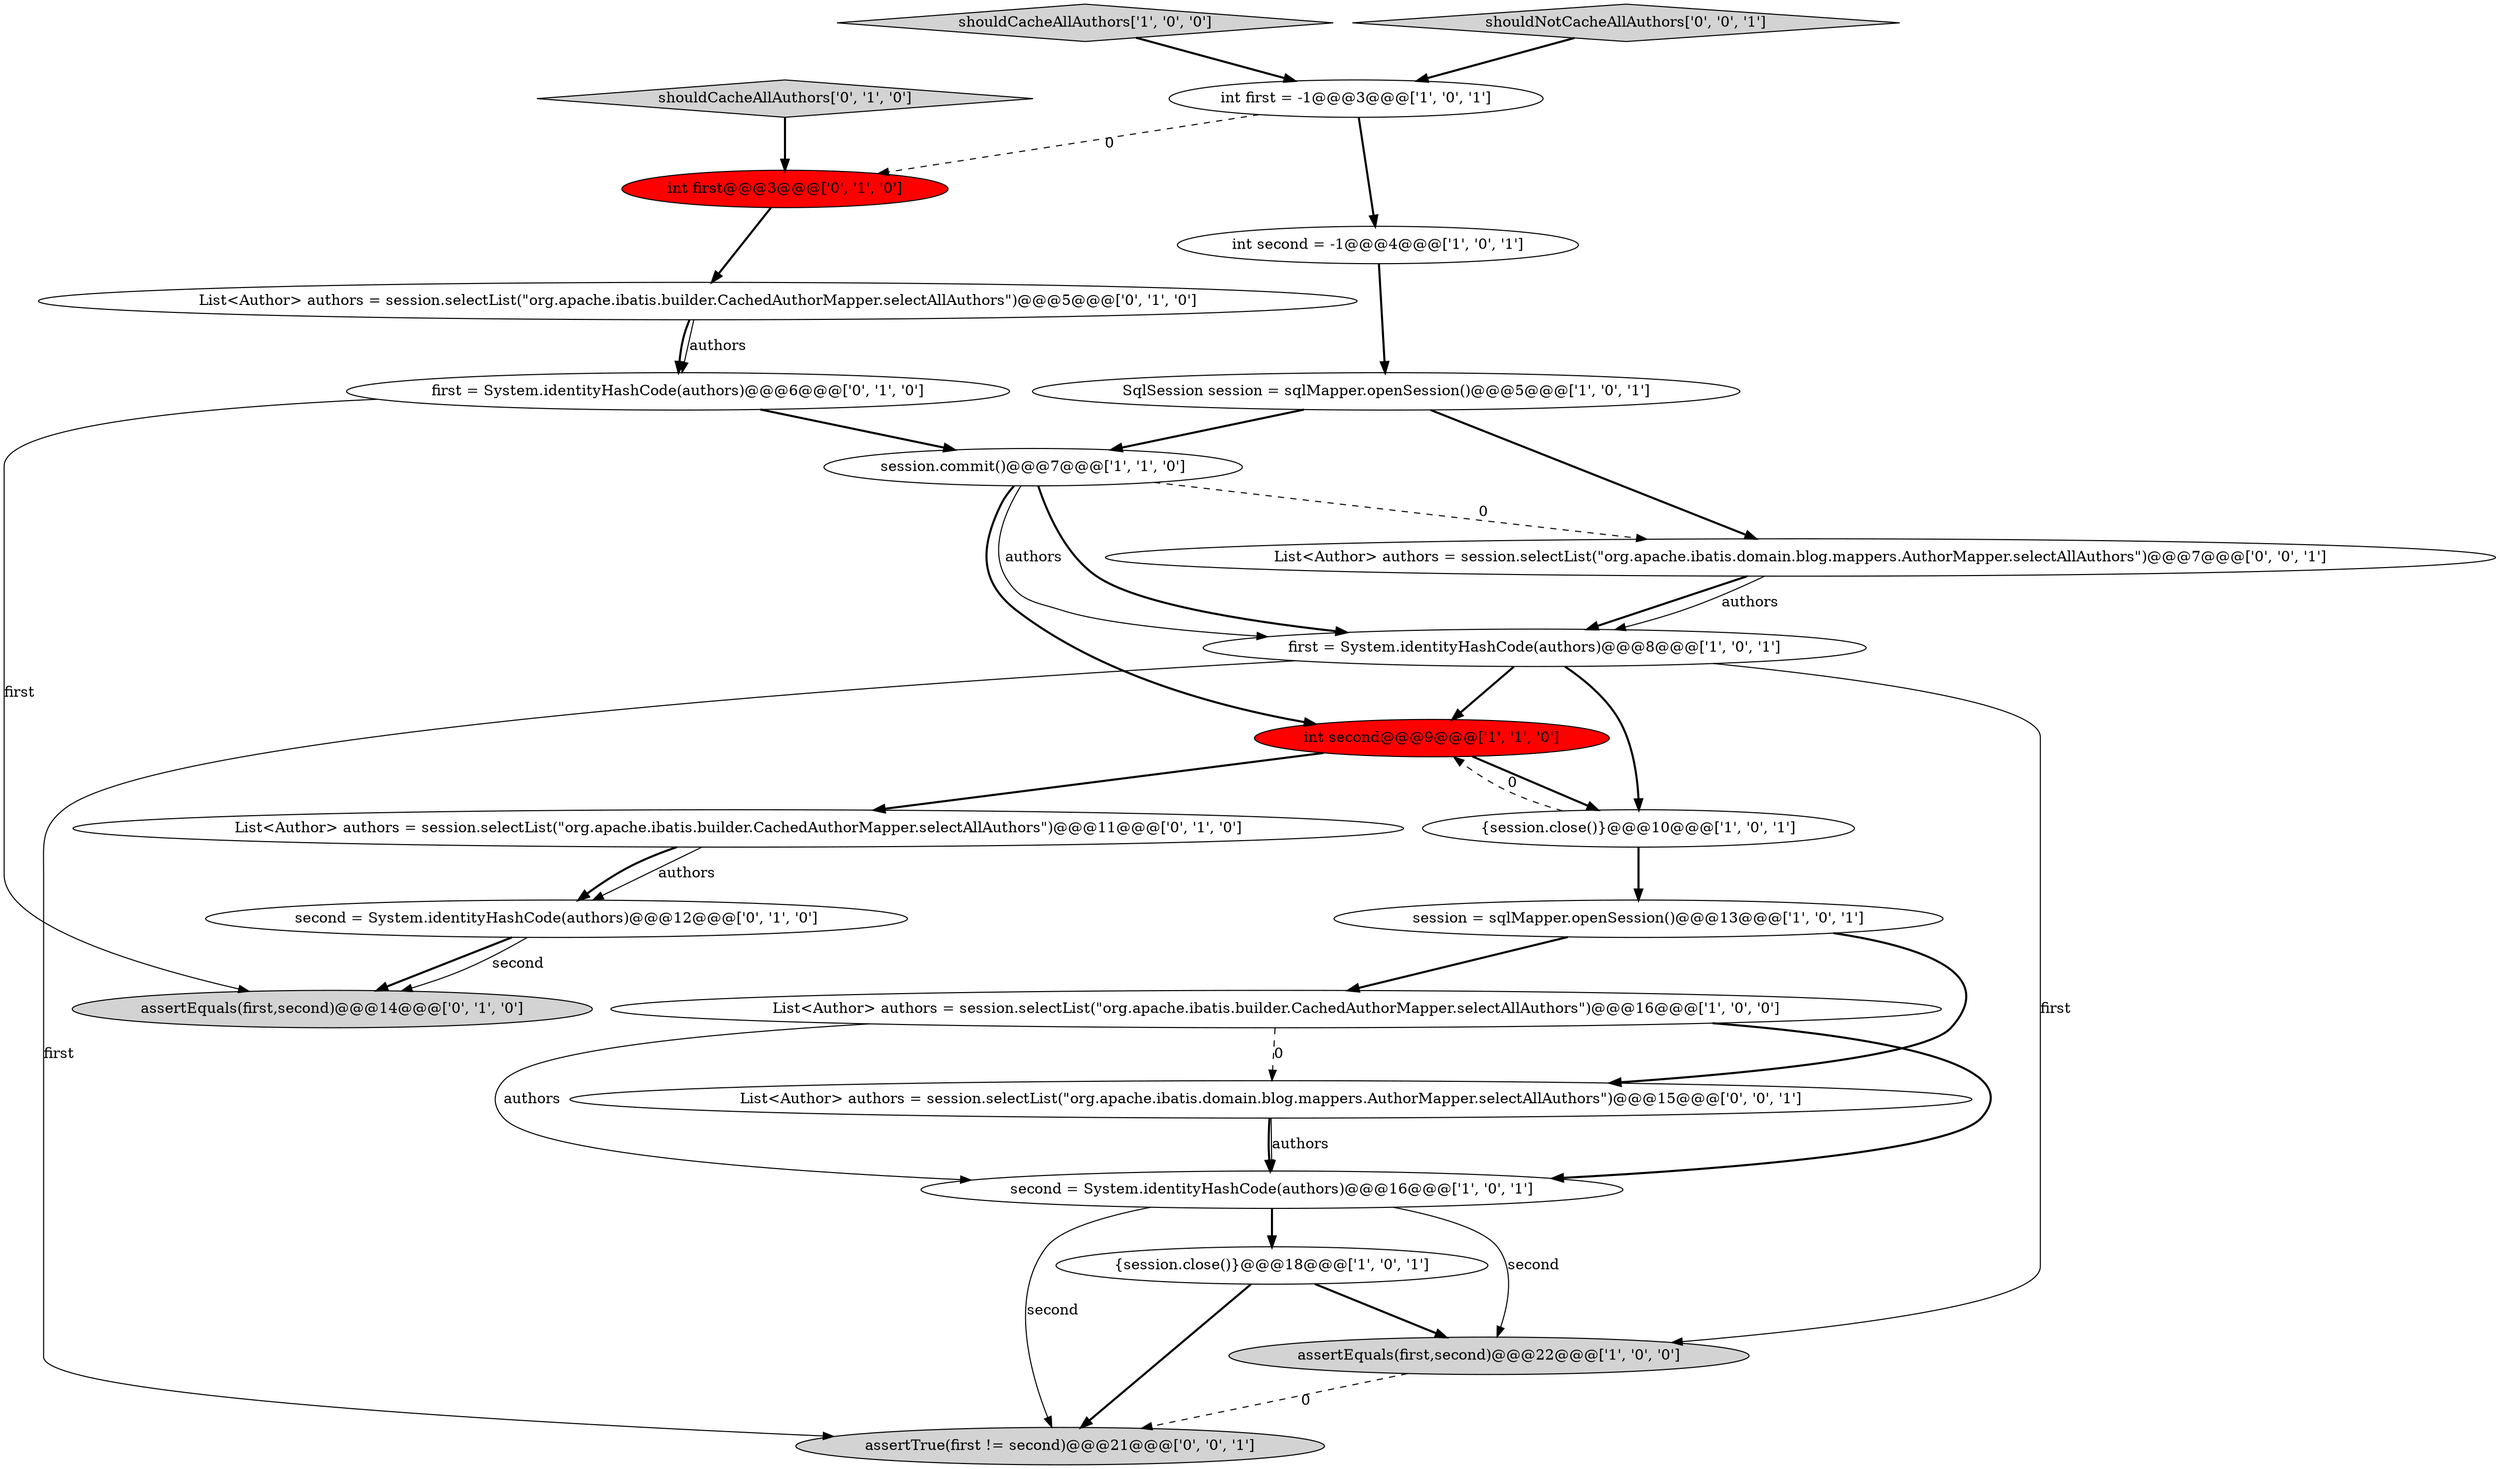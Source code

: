 digraph {
4 [style = filled, label = "second = System.identityHashCode(authors)@@@16@@@['1', '0', '1']", fillcolor = white, shape = ellipse image = "AAA0AAABBB1BBB"];
10 [style = filled, label = "int second@@@9@@@['1', '1', '0']", fillcolor = red, shape = ellipse image = "AAA1AAABBB1BBB"];
6 [style = filled, label = "int second = -1@@@4@@@['1', '0', '1']", fillcolor = white, shape = ellipse image = "AAA0AAABBB1BBB"];
1 [style = filled, label = "{session.close()}@@@18@@@['1', '0', '1']", fillcolor = white, shape = ellipse image = "AAA0AAABBB1BBB"];
18 [style = filled, label = "List<Author> authors = session.selectList(\"org.apache.ibatis.builder.CachedAuthorMapper.selectAllAuthors\")@@@5@@@['0', '1', '0']", fillcolor = white, shape = ellipse image = "AAA0AAABBB2BBB"];
8 [style = filled, label = "int first = -1@@@3@@@['1', '0', '1']", fillcolor = white, shape = ellipse image = "AAA0AAABBB1BBB"];
22 [style = filled, label = "assertTrue(first != second)@@@21@@@['0', '0', '1']", fillcolor = lightgray, shape = ellipse image = "AAA0AAABBB3BBB"];
15 [style = filled, label = "shouldCacheAllAuthors['0', '1', '0']", fillcolor = lightgray, shape = diamond image = "AAA0AAABBB2BBB"];
16 [style = filled, label = "second = System.identityHashCode(authors)@@@12@@@['0', '1', '0']", fillcolor = white, shape = ellipse image = "AAA0AAABBB2BBB"];
2 [style = filled, label = "first = System.identityHashCode(authors)@@@8@@@['1', '0', '1']", fillcolor = white, shape = ellipse image = "AAA0AAABBB1BBB"];
5 [style = filled, label = "SqlSession session = sqlMapper.openSession()@@@5@@@['1', '0', '1']", fillcolor = white, shape = ellipse image = "AAA0AAABBB1BBB"];
11 [style = filled, label = "session.commit()@@@7@@@['1', '1', '0']", fillcolor = white, shape = ellipse image = "AAA0AAABBB1BBB"];
13 [style = filled, label = "int first@@@3@@@['0', '1', '0']", fillcolor = red, shape = ellipse image = "AAA1AAABBB2BBB"];
21 [style = filled, label = "List<Author> authors = session.selectList(\"org.apache.ibatis.domain.blog.mappers.AuthorMapper.selectAllAuthors\")@@@7@@@['0', '0', '1']", fillcolor = white, shape = ellipse image = "AAA0AAABBB3BBB"];
12 [style = filled, label = "assertEquals(first,second)@@@22@@@['1', '0', '0']", fillcolor = lightgray, shape = ellipse image = "AAA0AAABBB1BBB"];
0 [style = filled, label = "List<Author> authors = session.selectList(\"org.apache.ibatis.builder.CachedAuthorMapper.selectAllAuthors\")@@@16@@@['1', '0', '0']", fillcolor = white, shape = ellipse image = "AAA0AAABBB1BBB"];
7 [style = filled, label = "session = sqlMapper.openSession()@@@13@@@['1', '0', '1']", fillcolor = white, shape = ellipse image = "AAA0AAABBB1BBB"];
17 [style = filled, label = "first = System.identityHashCode(authors)@@@6@@@['0', '1', '0']", fillcolor = white, shape = ellipse image = "AAA0AAABBB2BBB"];
9 [style = filled, label = "shouldCacheAllAuthors['1', '0', '0']", fillcolor = lightgray, shape = diamond image = "AAA0AAABBB1BBB"];
23 [style = filled, label = "shouldNotCacheAllAuthors['0', '0', '1']", fillcolor = lightgray, shape = diamond image = "AAA0AAABBB3BBB"];
3 [style = filled, label = "{session.close()}@@@10@@@['1', '0', '1']", fillcolor = white, shape = ellipse image = "AAA0AAABBB1BBB"];
19 [style = filled, label = "assertEquals(first,second)@@@14@@@['0', '1', '0']", fillcolor = lightgray, shape = ellipse image = "AAA0AAABBB2BBB"];
14 [style = filled, label = "List<Author> authors = session.selectList(\"org.apache.ibatis.builder.CachedAuthorMapper.selectAllAuthors\")@@@11@@@['0', '1', '0']", fillcolor = white, shape = ellipse image = "AAA0AAABBB2BBB"];
20 [style = filled, label = "List<Author> authors = session.selectList(\"org.apache.ibatis.domain.blog.mappers.AuthorMapper.selectAllAuthors\")@@@15@@@['0', '0', '1']", fillcolor = white, shape = ellipse image = "AAA0AAABBB3BBB"];
18->17 [style = solid, label="authors"];
14->16 [style = bold, label=""];
14->16 [style = solid, label="authors"];
11->2 [style = solid, label="authors"];
17->19 [style = solid, label="first"];
15->13 [style = bold, label=""];
10->14 [style = bold, label=""];
2->3 [style = bold, label=""];
18->17 [style = bold, label=""];
10->3 [style = bold, label=""];
2->12 [style = solid, label="first"];
8->6 [style = bold, label=""];
7->0 [style = bold, label=""];
7->20 [style = bold, label=""];
23->8 [style = bold, label=""];
16->19 [style = bold, label=""];
2->10 [style = bold, label=""];
9->8 [style = bold, label=""];
0->20 [style = dashed, label="0"];
16->19 [style = solid, label="second"];
11->2 [style = bold, label=""];
20->4 [style = bold, label=""];
21->2 [style = bold, label=""];
8->13 [style = dashed, label="0"];
1->22 [style = bold, label=""];
5->21 [style = bold, label=""];
4->22 [style = solid, label="second"];
6->5 [style = bold, label=""];
21->2 [style = solid, label="authors"];
3->7 [style = bold, label=""];
0->4 [style = bold, label=""];
11->10 [style = bold, label=""];
12->22 [style = dashed, label="0"];
1->12 [style = bold, label=""];
5->11 [style = bold, label=""];
4->1 [style = bold, label=""];
0->4 [style = solid, label="authors"];
3->10 [style = dashed, label="0"];
4->12 [style = solid, label="second"];
2->22 [style = solid, label="first"];
20->4 [style = solid, label="authors"];
13->18 [style = bold, label=""];
17->11 [style = bold, label=""];
11->21 [style = dashed, label="0"];
}
